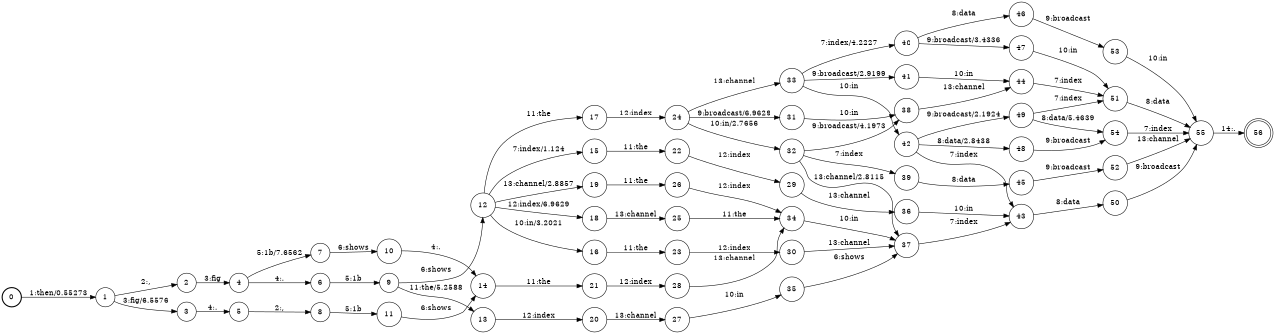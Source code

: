 digraph FST {
rankdir = LR;
size = "8.5,11";
label = "";
center = 1;
orientation = Portrait;
ranksep = "0.4";
nodesep = "0.25";
0 [label = "0", shape = circle, style = bold, fontsize = 14]
	0 -> 1 [label = "1:then/0.55273", fontsize = 14];
1 [label = "1", shape = circle, style = solid, fontsize = 14]
	1 -> 2 [label = "2:,", fontsize = 14];
	1 -> 3 [label = "3:fig/6.5576", fontsize = 14];
2 [label = "2", shape = circle, style = solid, fontsize = 14]
	2 -> 4 [label = "3:fig", fontsize = 14];
3 [label = "3", shape = circle, style = solid, fontsize = 14]
	3 -> 5 [label = "4:.", fontsize = 14];
4 [label = "4", shape = circle, style = solid, fontsize = 14]
	4 -> 6 [label = "4:.", fontsize = 14];
	4 -> 7 [label = "5:1b/7.6562", fontsize = 14];
5 [label = "5", shape = circle, style = solid, fontsize = 14]
	5 -> 8 [label = "2:,", fontsize = 14];
6 [label = "6", shape = circle, style = solid, fontsize = 14]
	6 -> 9 [label = "5:1b", fontsize = 14];
7 [label = "7", shape = circle, style = solid, fontsize = 14]
	7 -> 10 [label = "6:shows", fontsize = 14];
8 [label = "8", shape = circle, style = solid, fontsize = 14]
	8 -> 11 [label = "5:1b", fontsize = 14];
9 [label = "9", shape = circle, style = solid, fontsize = 14]
	9 -> 12 [label = "6:shows", fontsize = 14];
	9 -> 13 [label = "11:the/5.2588", fontsize = 14];
10 [label = "10", shape = circle, style = solid, fontsize = 14]
	10 -> 14 [label = "4:.", fontsize = 14];
11 [label = "11", shape = circle, style = solid, fontsize = 14]
	11 -> 14 [label = "6:shows", fontsize = 14];
12 [label = "12", shape = circle, style = solid, fontsize = 14]
	12 -> 16 [label = "10:in/3.2021", fontsize = 14];
	12 -> 17 [label = "11:the", fontsize = 14];
	12 -> 15 [label = "7:index/1.124", fontsize = 14];
	12 -> 18 [label = "12:index/6.9629", fontsize = 14];
	12 -> 19 [label = "13:channel/2.8857", fontsize = 14];
13 [label = "13", shape = circle, style = solid, fontsize = 14]
	13 -> 20 [label = "12:index", fontsize = 14];
14 [label = "14", shape = circle, style = solid, fontsize = 14]
	14 -> 21 [label = "11:the", fontsize = 14];
15 [label = "15", shape = circle, style = solid, fontsize = 14]
	15 -> 22 [label = "11:the", fontsize = 14];
16 [label = "16", shape = circle, style = solid, fontsize = 14]
	16 -> 23 [label = "11:the", fontsize = 14];
17 [label = "17", shape = circle, style = solid, fontsize = 14]
	17 -> 24 [label = "12:index", fontsize = 14];
18 [label = "18", shape = circle, style = solid, fontsize = 14]
	18 -> 25 [label = "13:channel", fontsize = 14];
19 [label = "19", shape = circle, style = solid, fontsize = 14]
	19 -> 26 [label = "11:the", fontsize = 14];
20 [label = "20", shape = circle, style = solid, fontsize = 14]
	20 -> 27 [label = "13:channel", fontsize = 14];
21 [label = "21", shape = circle, style = solid, fontsize = 14]
	21 -> 28 [label = "12:index", fontsize = 14];
22 [label = "22", shape = circle, style = solid, fontsize = 14]
	22 -> 29 [label = "12:index", fontsize = 14];
23 [label = "23", shape = circle, style = solid, fontsize = 14]
	23 -> 30 [label = "12:index", fontsize = 14];
24 [label = "24", shape = circle, style = solid, fontsize = 14]
	24 -> 31 [label = "9:broadcast/6.9629", fontsize = 14];
	24 -> 32 [label = "10:in/2.7656", fontsize = 14];
	24 -> 33 [label = "13:channel", fontsize = 14];
25 [label = "25", shape = circle, style = solid, fontsize = 14]
	25 -> 34 [label = "11:the", fontsize = 14];
26 [label = "26", shape = circle, style = solid, fontsize = 14]
	26 -> 34 [label = "12:index", fontsize = 14];
27 [label = "27", shape = circle, style = solid, fontsize = 14]
	27 -> 35 [label = "10:in", fontsize = 14];
28 [label = "28", shape = circle, style = solid, fontsize = 14]
	28 -> 34 [label = "13:channel", fontsize = 14];
29 [label = "29", shape = circle, style = solid, fontsize = 14]
	29 -> 36 [label = "13:channel", fontsize = 14];
30 [label = "30", shape = circle, style = solid, fontsize = 14]
	30 -> 37 [label = "13:channel", fontsize = 14];
31 [label = "31", shape = circle, style = solid, fontsize = 14]
	31 -> 38 [label = "10:in", fontsize = 14];
32 [label = "32", shape = circle, style = solid, fontsize = 14]
	32 -> 38 [label = "9:broadcast/4.1973", fontsize = 14];
	32 -> 39 [label = "7:index", fontsize = 14];
	32 -> 37 [label = "13:channel/2.8115", fontsize = 14];
33 [label = "33", shape = circle, style = solid, fontsize = 14]
	33 -> 41 [label = "9:broadcast/2.9199", fontsize = 14];
	33 -> 42 [label = "10:in", fontsize = 14];
	33 -> 40 [label = "7:index/4.2227", fontsize = 14];
34 [label = "34", shape = circle, style = solid, fontsize = 14]
	34 -> 37 [label = "10:in", fontsize = 14];
35 [label = "35", shape = circle, style = solid, fontsize = 14]
	35 -> 37 [label = "6:shows", fontsize = 14];
36 [label = "36", shape = circle, style = solid, fontsize = 14]
	36 -> 43 [label = "10:in", fontsize = 14];
37 [label = "37", shape = circle, style = solid, fontsize = 14]
	37 -> 43 [label = "7:index", fontsize = 14];
38 [label = "38", shape = circle, style = solid, fontsize = 14]
	38 -> 44 [label = "13:channel", fontsize = 14];
39 [label = "39", shape = circle, style = solid, fontsize = 14]
	39 -> 45 [label = "8:data", fontsize = 14];
40 [label = "40", shape = circle, style = solid, fontsize = 14]
	40 -> 46 [label = "8:data", fontsize = 14];
	40 -> 47 [label = "9:broadcast/3.4336", fontsize = 14];
41 [label = "41", shape = circle, style = solid, fontsize = 14]
	41 -> 44 [label = "10:in", fontsize = 14];
42 [label = "42", shape = circle, style = solid, fontsize = 14]
	42 -> 48 [label = "8:data/2.8438", fontsize = 14];
	42 -> 49 [label = "9:broadcast/2.1924", fontsize = 14];
	42 -> 43 [label = "7:index", fontsize = 14];
43 [label = "43", shape = circle, style = solid, fontsize = 14]
	43 -> 50 [label = "8:data", fontsize = 14];
44 [label = "44", shape = circle, style = solid, fontsize = 14]
	44 -> 51 [label = "7:index", fontsize = 14];
45 [label = "45", shape = circle, style = solid, fontsize = 14]
	45 -> 52 [label = "9:broadcast", fontsize = 14];
46 [label = "46", shape = circle, style = solid, fontsize = 14]
	46 -> 53 [label = "9:broadcast", fontsize = 14];
47 [label = "47", shape = circle, style = solid, fontsize = 14]
	47 -> 51 [label = "10:in", fontsize = 14];
48 [label = "48", shape = circle, style = solid, fontsize = 14]
	48 -> 54 [label = "9:broadcast", fontsize = 14];
49 [label = "49", shape = circle, style = solid, fontsize = 14]
	49 -> 54 [label = "8:data/5.4639", fontsize = 14];
	49 -> 51 [label = "7:index", fontsize = 14];
50 [label = "50", shape = circle, style = solid, fontsize = 14]
	50 -> 55 [label = "9:broadcast", fontsize = 14];
51 [label = "51", shape = circle, style = solid, fontsize = 14]
	51 -> 55 [label = "8:data", fontsize = 14];
52 [label = "52", shape = circle, style = solid, fontsize = 14]
	52 -> 55 [label = "13:channel", fontsize = 14];
53 [label = "53", shape = circle, style = solid, fontsize = 14]
	53 -> 55 [label = "10:in", fontsize = 14];
54 [label = "54", shape = circle, style = solid, fontsize = 14]
	54 -> 55 [label = "7:index", fontsize = 14];
55 [label = "55", shape = circle, style = solid, fontsize = 14]
	55 -> 56 [label = "14:.", fontsize = 14];
56 [label = "56", shape = doublecircle, style = solid, fontsize = 14]
}
